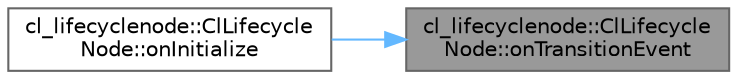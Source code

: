 digraph "cl_lifecyclenode::ClLifecycleNode::onTransitionEvent"
{
 // LATEX_PDF_SIZE
  bgcolor="transparent";
  edge [fontname=Helvetica,fontsize=10,labelfontname=Helvetica,labelfontsize=10];
  node [fontname=Helvetica,fontsize=10,shape=box,height=0.2,width=0.4];
  rankdir="RL";
  Node1 [label="cl_lifecyclenode::ClLifecycle\lNode::onTransitionEvent",height=0.2,width=0.4,color="gray40", fillcolor="grey60", style="filled", fontcolor="black",tooltip=" "];
  Node1 -> Node2 [dir="back",color="steelblue1",style="solid"];
  Node2 [label="cl_lifecyclenode::ClLifecycle\lNode::onInitialize",height=0.2,width=0.4,color="grey40", fillcolor="white", style="filled",URL="$classcl__lifecyclenode_1_1ClLifecycleNode.html#aabc273b8986aaa57f132dbeb8c7c870e",tooltip=" "];
}
